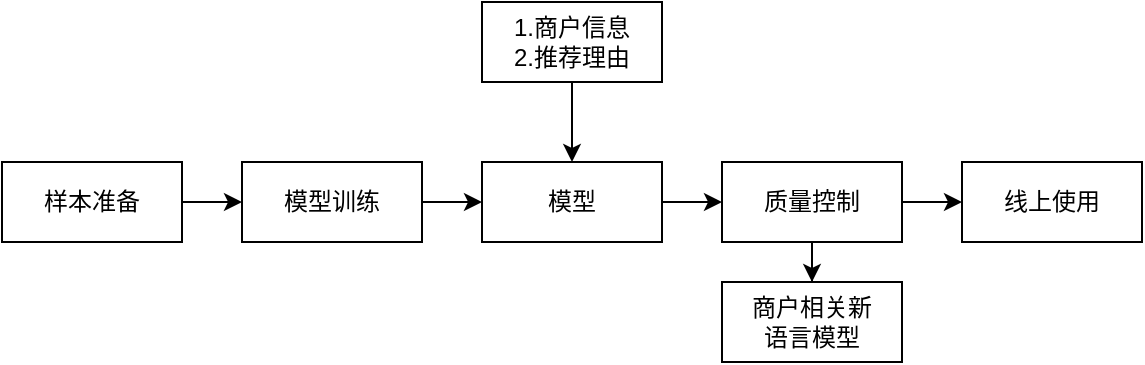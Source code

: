 <mxfile version="13.8.1" type="github">
  <diagram id="4u30hbUxO8NpbM6vlSp2" name="Page-1">
    <mxGraphModel dx="1298" dy="690" grid="1" gridSize="10" guides="1" tooltips="1" connect="1" arrows="1" fold="1" page="1" pageScale="1" pageWidth="827" pageHeight="1169" math="0" shadow="0">
      <root>
        <mxCell id="0" />
        <mxCell id="1" parent="0" />
        <mxCell id="WFJCOm-zHOWdiBq46_4i-11" value="" style="edgeStyle=orthogonalEdgeStyle;rounded=0;orthogonalLoop=1;jettySize=auto;html=1;" edge="1" parent="1" source="WFJCOm-zHOWdiBq46_4i-2" target="WFJCOm-zHOWdiBq46_4i-3">
          <mxGeometry relative="1" as="geometry" />
        </mxCell>
        <mxCell id="WFJCOm-zHOWdiBq46_4i-2" value="样本准备" style="rounded=0;whiteSpace=wrap;html=1;" vertex="1" parent="1">
          <mxGeometry x="150" y="200" width="90" height="40" as="geometry" />
        </mxCell>
        <mxCell id="WFJCOm-zHOWdiBq46_4i-12" value="" style="edgeStyle=orthogonalEdgeStyle;rounded=0;orthogonalLoop=1;jettySize=auto;html=1;" edge="1" parent="1" source="WFJCOm-zHOWdiBq46_4i-3" target="WFJCOm-zHOWdiBq46_4i-4">
          <mxGeometry relative="1" as="geometry" />
        </mxCell>
        <mxCell id="WFJCOm-zHOWdiBq46_4i-3" value="模型训练" style="rounded=0;whiteSpace=wrap;html=1;" vertex="1" parent="1">
          <mxGeometry x="270" y="200" width="90" height="40" as="geometry" />
        </mxCell>
        <mxCell id="WFJCOm-zHOWdiBq46_4i-13" value="" style="edgeStyle=orthogonalEdgeStyle;rounded=0;orthogonalLoop=1;jettySize=auto;html=1;" edge="1" parent="1" source="WFJCOm-zHOWdiBq46_4i-4" target="WFJCOm-zHOWdiBq46_4i-5">
          <mxGeometry relative="1" as="geometry" />
        </mxCell>
        <mxCell id="WFJCOm-zHOWdiBq46_4i-4" value="模型&lt;span style=&quot;color: rgba(0 , 0 , 0 , 0) ; font-family: monospace ; font-size: 0px&quot;&gt;%3CmxGraphModel%3E%3Croot%3E%3CmxCell%20id%3D%220%22%2F%3E%3CmxCell%20id%3D%221%22%20parent%3D%220%22%2F%3E%3CmxCell%20id%3D%222%22%20value%3D%22%E7%BA%BF%E4%B8%8A%E4%BD%BF%E7%94%A8%22%20style%3D%22rounded%3D0%3BwhiteSpace%3Dwrap%3Bhtml%3D1%3B%22%20vertex%3D%221%22%20parent%3D%221%22%3E%3CmxGeometry%20x%3D%22510%22%20y%3D%22200%22%20width%3D%2290%22%20height%3D%2240%22%20as%3D%22geometry%22%2F%3E%3C%2FmxCell%3E%3C%2Froot%3E%3C%2FmxGraphModel%3E&lt;/span&gt;&lt;span style=&quot;color: rgba(0 , 0 , 0 , 0) ; font-family: monospace ; font-size: 0px&quot;&gt;%3CmxGraphModel%3E%3Croot%3E%3CmxCell%20id%3D%220%22%2F%3E%3CmxCell%20id%3D%221%22%20parent%3D%220%22%2F%3E%3CmxCell%20id%3D%222%22%20value%3D%22%E7%BA%BF%E4%B8%8A%E4%BD%BF%E7%94%A8%22%20style%3D%22rounded%3D0%3BwhiteSpace%3Dwrap%3Bhtml%3D1%3B%22%20vertex%3D%221%22%20parent%3D%221%22%3E%3CmxGeometry%20x%3D%22510%22%20y%3D%22200%22%20width%3D%2290%22%20height%3D%2240%22%20as%3D%22geometry%22%2F%3E%3C%2FmxCell%3E%3C%2Froot%3E%3C%2FmxGraphModel%3E&lt;/span&gt;" style="rounded=0;whiteSpace=wrap;html=1;" vertex="1" parent="1">
          <mxGeometry x="390" y="200" width="90" height="40" as="geometry" />
        </mxCell>
        <mxCell id="WFJCOm-zHOWdiBq46_4i-14" value="" style="edgeStyle=orthogonalEdgeStyle;rounded=0;orthogonalLoop=1;jettySize=auto;html=1;" edge="1" parent="1" source="WFJCOm-zHOWdiBq46_4i-5" target="WFJCOm-zHOWdiBq46_4i-6">
          <mxGeometry relative="1" as="geometry" />
        </mxCell>
        <mxCell id="WFJCOm-zHOWdiBq46_4i-18" value="" style="edgeStyle=orthogonalEdgeStyle;rounded=0;orthogonalLoop=1;jettySize=auto;html=1;" edge="1" parent="1" source="WFJCOm-zHOWdiBq46_4i-5" target="WFJCOm-zHOWdiBq46_4i-17">
          <mxGeometry relative="1" as="geometry" />
        </mxCell>
        <mxCell id="WFJCOm-zHOWdiBq46_4i-5" value="质量控制" style="rounded=0;whiteSpace=wrap;html=1;" vertex="1" parent="1">
          <mxGeometry x="510" y="200" width="90" height="40" as="geometry" />
        </mxCell>
        <mxCell id="WFJCOm-zHOWdiBq46_4i-6" value="线上使用" style="rounded=0;whiteSpace=wrap;html=1;" vertex="1" parent="1">
          <mxGeometry x="630" y="200" width="90" height="40" as="geometry" />
        </mxCell>
        <mxCell id="WFJCOm-zHOWdiBq46_4i-10" value="" style="edgeStyle=orthogonalEdgeStyle;rounded=0;orthogonalLoop=1;jettySize=auto;html=1;" edge="1" parent="1" source="WFJCOm-zHOWdiBq46_4i-9" target="WFJCOm-zHOWdiBq46_4i-4">
          <mxGeometry relative="1" as="geometry" />
        </mxCell>
        <mxCell id="WFJCOm-zHOWdiBq46_4i-9" value="1.商户信息&lt;br&gt;2.推荐理由" style="rounded=0;whiteSpace=wrap;html=1;" vertex="1" parent="1">
          <mxGeometry x="390" y="120" width="90" height="40" as="geometry" />
        </mxCell>
        <mxCell id="WFJCOm-zHOWdiBq46_4i-17" value="商户相关新&lt;br&gt;语言模型" style="rounded=0;whiteSpace=wrap;html=1;" vertex="1" parent="1">
          <mxGeometry x="510" y="260" width="90" height="40" as="geometry" />
        </mxCell>
      </root>
    </mxGraphModel>
  </diagram>
</mxfile>
